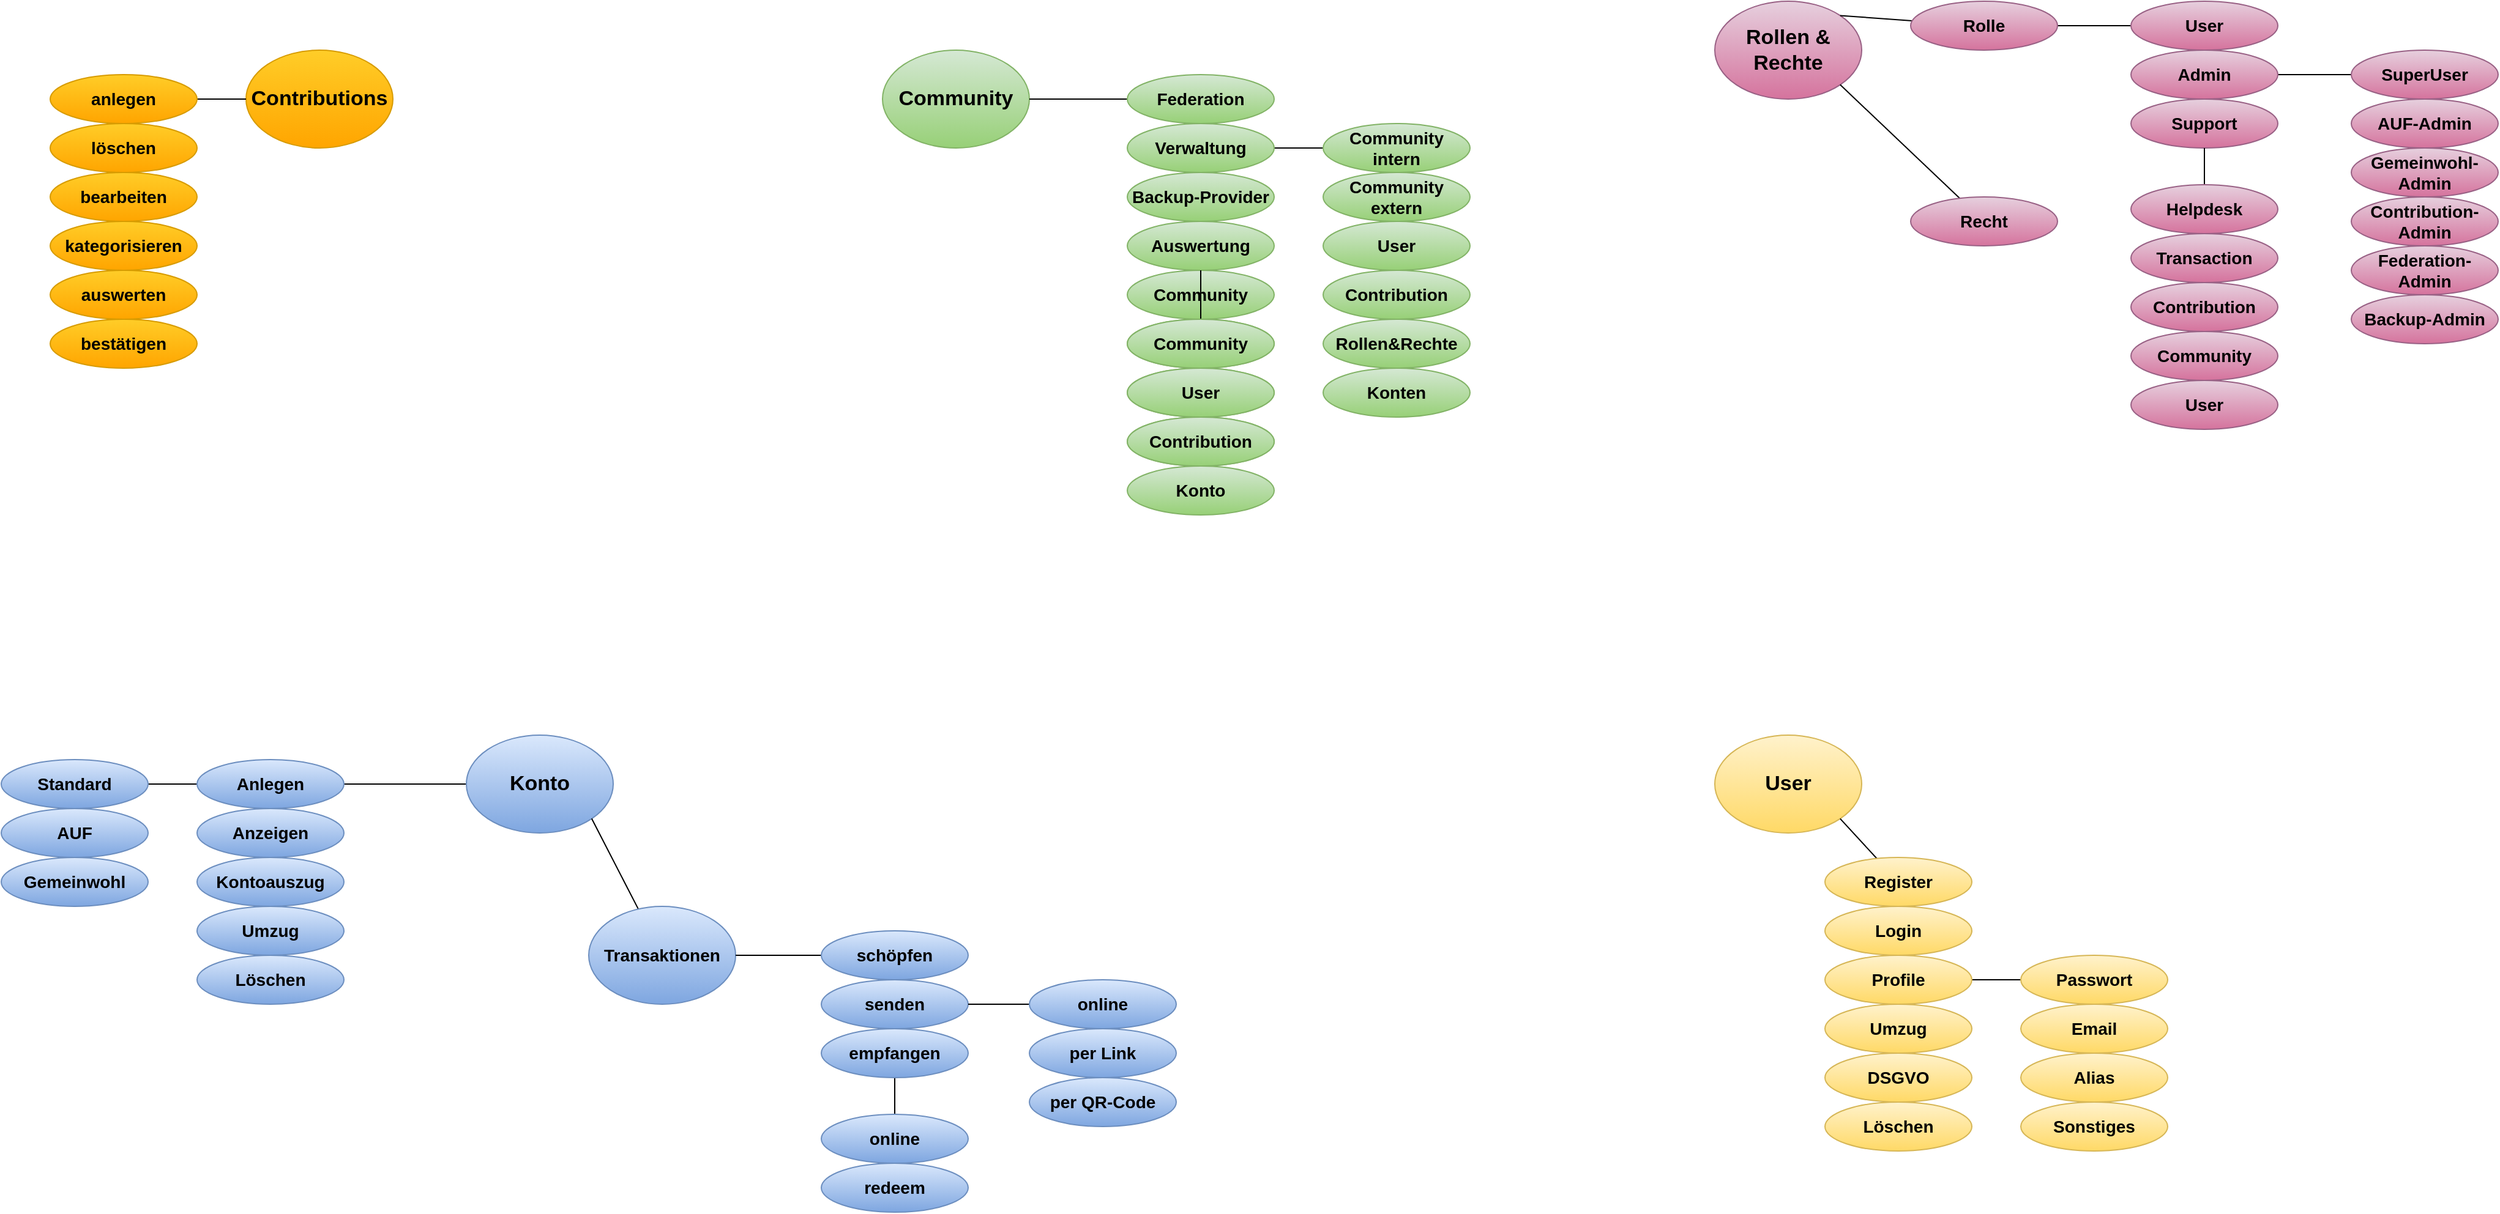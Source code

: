 <mxfile>
    <diagram id="RL0nU6kSSy2ttf3N9WEb" name="Seite-1">
        <mxGraphModel dx="2572" dy="1600" grid="1" gridSize="10" guides="1" tooltips="1" connect="1" arrows="1" fold="1" page="1" pageScale="1" pageWidth="2336" pageHeight="1654" math="0" shadow="0">
            <root>
                <mxCell id="0"/>
                <mxCell id="1" parent="0"/>
                <mxCell id="2" value="Community" style="ellipse;whiteSpace=wrap;html=1;fillColor=#d5e8d4;gradientColor=#97d077;strokeColor=#82b366;fontSize=17;fontStyle=1" vertex="1" parent="1">
                    <mxGeometry x="800" y="240" width="120" height="80" as="geometry"/>
                </mxCell>
                <mxCell id="3" value="User" style="ellipse;whiteSpace=wrap;html=1;fillColor=#fff2cc;gradientColor=#ffd966;strokeColor=#d6b656;fontSize=17;fontStyle=1" vertex="1" parent="1">
                    <mxGeometry x="1480" y="800" width="120" height="80" as="geometry"/>
                </mxCell>
                <mxCell id="4" value="Rollen &amp;amp; Rechte" style="ellipse;whiteSpace=wrap;html=1;fillColor=#e6d0de;gradientColor=#d5739d;strokeColor=#996185;fontSize=17;fontStyle=1" vertex="1" parent="1">
                    <mxGeometry x="1480" y="200" width="120" height="80" as="geometry"/>
                </mxCell>
                <mxCell id="28" style="edgeStyle=none;html=1;entryX=1;entryY=0.5;entryDx=0;entryDy=0;fontSize=14;endArrow=none;endFill=0;" edge="1" parent="1" source="5" target="23">
                    <mxGeometry relative="1" as="geometry"/>
                </mxCell>
                <mxCell id="5" value="Konto" style="ellipse;whiteSpace=wrap;html=1;fillColor=#dae8fc;gradientColor=#7ea6e0;strokeColor=#6c8ebf;fontSize=17;fontStyle=1" vertex="1" parent="1">
                    <mxGeometry x="460" y="800" width="120" height="80" as="geometry"/>
                </mxCell>
                <mxCell id="6" value="Contributions" style="ellipse;whiteSpace=wrap;html=1;fillColor=#ffcd28;gradientColor=#ffa500;strokeColor=#d79b00;fontSize=17;fontStyle=1" vertex="1" parent="1">
                    <mxGeometry x="280" y="240" width="120" height="80" as="geometry"/>
                </mxCell>
                <mxCell id="8" style="edgeStyle=none;html=1;entryX=1;entryY=1;entryDx=0;entryDy=0;fontSize=15;endArrow=none;endFill=0;" edge="1" parent="1" source="7" target="5">
                    <mxGeometry relative="1" as="geometry"/>
                </mxCell>
                <mxCell id="7" value="Transaktionen" style="ellipse;whiteSpace=wrap;html=1;fillColor=#dae8fc;gradientColor=#7ea6e0;strokeColor=#6c8ebf;fontSize=14;fontStyle=1" vertex="1" parent="1">
                    <mxGeometry x="560" y="940" width="120" height="80" as="geometry"/>
                </mxCell>
                <mxCell id="10" style="edgeStyle=none;html=1;entryX=1;entryY=0.5;entryDx=0;entryDy=0;fontSize=14;endArrow=none;endFill=0;" edge="1" parent="1" source="9" target="2">
                    <mxGeometry relative="1" as="geometry"/>
                </mxCell>
                <mxCell id="9" value="Federation" style="ellipse;whiteSpace=wrap;html=1;fillColor=#d5e8d4;gradientColor=#97d077;strokeColor=#82b366;fontSize=14;fontStyle=1" vertex="1" parent="1">
                    <mxGeometry x="1000" y="260" width="120" height="40" as="geometry"/>
                </mxCell>
                <mxCell id="19" style="edgeStyle=none;html=1;entryX=1;entryY=1;entryDx=0;entryDy=0;fontSize=14;endArrow=none;endFill=0;" edge="1" parent="1" source="11" target="3">
                    <mxGeometry relative="1" as="geometry"/>
                </mxCell>
                <mxCell id="11" value="Register" style="ellipse;whiteSpace=wrap;html=1;fillColor=#fff2cc;gradientColor=#ffd966;strokeColor=#d6b656;fontSize=14;fontStyle=1" vertex="1" parent="1">
                    <mxGeometry x="1570" y="900" width="120" height="40" as="geometry"/>
                </mxCell>
                <mxCell id="12" value="Login" style="ellipse;whiteSpace=wrap;html=1;fillColor=#fff2cc;gradientColor=#ffd966;strokeColor=#d6b656;fontSize=14;fontStyle=1" vertex="1" parent="1">
                    <mxGeometry x="1570" y="940" width="120" height="40" as="geometry"/>
                </mxCell>
                <mxCell id="18" style="edgeStyle=none;html=1;entryX=0;entryY=0.5;entryDx=0;entryDy=0;fontSize=14;endArrow=none;endFill=0;" edge="1" parent="1" source="13" target="14">
                    <mxGeometry relative="1" as="geometry"/>
                </mxCell>
                <mxCell id="13" value="Profile" style="ellipse;whiteSpace=wrap;html=1;fillColor=#fff2cc;gradientColor=#ffd966;strokeColor=#d6b656;fontSize=14;fontStyle=1" vertex="1" parent="1">
                    <mxGeometry x="1570" y="980" width="120" height="40" as="geometry"/>
                </mxCell>
                <mxCell id="14" value="Passwort" style="ellipse;whiteSpace=wrap;html=1;fillColor=#fff2cc;gradientColor=#ffd966;strokeColor=#d6b656;fontSize=14;fontStyle=1" vertex="1" parent="1">
                    <mxGeometry x="1730" y="980" width="120" height="40" as="geometry"/>
                </mxCell>
                <mxCell id="15" value="Email" style="ellipse;whiteSpace=wrap;html=1;fillColor=#fff2cc;gradientColor=#ffd966;strokeColor=#d6b656;fontSize=14;fontStyle=1" vertex="1" parent="1">
                    <mxGeometry x="1730" y="1020" width="120" height="40" as="geometry"/>
                </mxCell>
                <mxCell id="16" value="Alias" style="ellipse;whiteSpace=wrap;html=1;fillColor=#fff2cc;gradientColor=#ffd966;strokeColor=#d6b656;fontSize=14;fontStyle=1" vertex="1" parent="1">
                    <mxGeometry x="1730" y="1060" width="120" height="40" as="geometry"/>
                </mxCell>
                <mxCell id="17" value="Sonstiges" style="ellipse;whiteSpace=wrap;html=1;fillColor=#fff2cc;gradientColor=#ffd966;strokeColor=#d6b656;fontSize=14;fontStyle=1" vertex="1" parent="1">
                    <mxGeometry x="1730" y="1100" width="120" height="40" as="geometry"/>
                </mxCell>
                <mxCell id="20" value="Umzug" style="ellipse;whiteSpace=wrap;html=1;fillColor=#fff2cc;gradientColor=#ffd966;strokeColor=#d6b656;fontSize=14;fontStyle=1" vertex="1" parent="1">
                    <mxGeometry x="1570" y="1020" width="120" height="40" as="geometry"/>
                </mxCell>
                <mxCell id="21" value="DSGVO" style="ellipse;whiteSpace=wrap;html=1;fillColor=#fff2cc;gradientColor=#ffd966;strokeColor=#d6b656;fontSize=14;fontStyle=1" vertex="1" parent="1">
                    <mxGeometry x="1570" y="1060" width="120" height="40" as="geometry"/>
                </mxCell>
                <mxCell id="22" value="Löschen" style="ellipse;whiteSpace=wrap;html=1;fillColor=#fff2cc;gradientColor=#ffd966;strokeColor=#d6b656;fontSize=14;fontStyle=1" vertex="1" parent="1">
                    <mxGeometry x="1570" y="1100" width="120" height="40" as="geometry"/>
                </mxCell>
                <mxCell id="30" style="edgeStyle=none;html=1;entryX=1;entryY=0.5;entryDx=0;entryDy=0;fontSize=14;endArrow=none;endFill=0;" edge="1" parent="1" source="23" target="29">
                    <mxGeometry relative="1" as="geometry"/>
                </mxCell>
                <mxCell id="23" value="Anlegen" style="ellipse;whiteSpace=wrap;html=1;fillColor=#dae8fc;gradientColor=#7ea6e0;strokeColor=#6c8ebf;fontSize=14;fontStyle=1" vertex="1" parent="1">
                    <mxGeometry x="240" y="820" width="120" height="40" as="geometry"/>
                </mxCell>
                <mxCell id="24" value="Anzeigen" style="ellipse;whiteSpace=wrap;html=1;fillColor=#dae8fc;gradientColor=#7ea6e0;strokeColor=#6c8ebf;fontSize=14;fontStyle=1" vertex="1" parent="1">
                    <mxGeometry x="240" y="860" width="120" height="40" as="geometry"/>
                </mxCell>
                <mxCell id="25" value="Kontoauszug" style="ellipse;whiteSpace=wrap;html=1;fillColor=#dae8fc;gradientColor=#7ea6e0;strokeColor=#6c8ebf;fontSize=14;fontStyle=1" vertex="1" parent="1">
                    <mxGeometry x="240" y="900" width="120" height="40" as="geometry"/>
                </mxCell>
                <mxCell id="26" value="Umzug" style="ellipse;whiteSpace=wrap;html=1;fillColor=#dae8fc;gradientColor=#7ea6e0;strokeColor=#6c8ebf;fontSize=14;fontStyle=1" vertex="1" parent="1">
                    <mxGeometry x="240" y="940" width="120" height="40" as="geometry"/>
                </mxCell>
                <mxCell id="27" value="Löschen" style="ellipse;whiteSpace=wrap;html=1;fillColor=#dae8fc;gradientColor=#7ea6e0;strokeColor=#6c8ebf;fontSize=14;fontStyle=1" vertex="1" parent="1">
                    <mxGeometry x="240" y="980" width="120" height="40" as="geometry"/>
                </mxCell>
                <mxCell id="29" value="Standard" style="ellipse;whiteSpace=wrap;html=1;fillColor=#dae8fc;gradientColor=#7ea6e0;strokeColor=#6c8ebf;fontSize=14;fontStyle=1" vertex="1" parent="1">
                    <mxGeometry x="80" y="820" width="120" height="40" as="geometry"/>
                </mxCell>
                <mxCell id="31" value="AUF" style="ellipse;whiteSpace=wrap;html=1;fillColor=#dae8fc;gradientColor=#7ea6e0;strokeColor=#6c8ebf;fontSize=14;fontStyle=1" vertex="1" parent="1">
                    <mxGeometry x="80" y="860" width="120" height="40" as="geometry"/>
                </mxCell>
                <mxCell id="32" value="Gemeinwohl" style="ellipse;whiteSpace=wrap;html=1;fillColor=#dae8fc;gradientColor=#7ea6e0;strokeColor=#6c8ebf;fontSize=14;fontStyle=1" vertex="1" parent="1">
                    <mxGeometry x="80" y="900" width="120" height="40" as="geometry"/>
                </mxCell>
                <mxCell id="34" style="edgeStyle=none;html=1;entryX=1;entryY=0.5;entryDx=0;entryDy=0;fontSize=14;endArrow=none;endFill=0;exitX=0;exitY=0.5;exitDx=0;exitDy=0;" edge="1" parent="1" source="36" target="7">
                    <mxGeometry relative="1" as="geometry"/>
                </mxCell>
                <mxCell id="33" value="senden" style="ellipse;whiteSpace=wrap;html=1;fillColor=#dae8fc;gradientColor=#7ea6e0;strokeColor=#6c8ebf;fontSize=14;fontStyle=1" vertex="1" parent="1">
                    <mxGeometry x="750" y="1000" width="120" height="40" as="geometry"/>
                </mxCell>
                <mxCell id="85" style="edgeStyle=none;html=1;entryX=0.5;entryY=0;entryDx=0;entryDy=0;fontSize=14;endArrow=none;endFill=0;" edge="1" parent="1" source="35" target="83">
                    <mxGeometry relative="1" as="geometry"/>
                </mxCell>
                <mxCell id="35" value="empfangen" style="ellipse;whiteSpace=wrap;html=1;fillColor=#dae8fc;gradientColor=#7ea6e0;strokeColor=#6c8ebf;fontSize=14;fontStyle=1" vertex="1" parent="1">
                    <mxGeometry x="750" y="1040" width="120" height="40" as="geometry"/>
                </mxCell>
                <mxCell id="36" value="schöpfen" style="ellipse;whiteSpace=wrap;html=1;fillColor=#dae8fc;gradientColor=#7ea6e0;strokeColor=#6c8ebf;fontSize=14;fontStyle=1" vertex="1" parent="1">
                    <mxGeometry x="750" y="960" width="120" height="40" as="geometry"/>
                </mxCell>
                <mxCell id="44" style="edgeStyle=none;html=1;entryX=1;entryY=0;entryDx=0;entryDy=0;fontSize=14;endArrow=none;endFill=0;" edge="1" parent="1" source="37" target="4">
                    <mxGeometry relative="1" as="geometry"/>
                </mxCell>
                <mxCell id="46" style="edgeStyle=none;html=1;entryX=0;entryY=0.5;entryDx=0;entryDy=0;fontSize=14;endArrow=none;endFill=0;" edge="1" parent="1" source="37" target="39">
                    <mxGeometry relative="1" as="geometry"/>
                </mxCell>
                <mxCell id="37" value="Rolle" style="ellipse;whiteSpace=wrap;html=1;fillColor=#e6d0de;gradientColor=#d5739d;strokeColor=#996185;fontSize=14;fontStyle=1" vertex="1" parent="1">
                    <mxGeometry x="1640" y="200" width="120" height="40" as="geometry"/>
                </mxCell>
                <mxCell id="45" style="edgeStyle=none;html=1;entryX=1;entryY=1;entryDx=0;entryDy=0;fontSize=14;endArrow=none;endFill=0;" edge="1" parent="1" source="38" target="4">
                    <mxGeometry relative="1" as="geometry"/>
                </mxCell>
                <mxCell id="38" value="Recht" style="ellipse;whiteSpace=wrap;html=1;fillColor=#e6d0de;gradientColor=#d5739d;strokeColor=#996185;fontSize=14;fontStyle=1" vertex="1" parent="1">
                    <mxGeometry x="1640" y="360" width="120" height="40" as="geometry"/>
                </mxCell>
                <mxCell id="39" value="User" style="ellipse;whiteSpace=wrap;html=1;fillColor=#e6d0de;gradientColor=#d5739d;strokeColor=#996185;fontSize=14;fontStyle=1" vertex="1" parent="1">
                    <mxGeometry x="1820" y="200" width="120" height="40" as="geometry"/>
                </mxCell>
                <mxCell id="47" style="edgeStyle=none;html=1;entryX=0;entryY=0.5;entryDx=0;entryDy=0;fontSize=14;endArrow=none;endFill=0;" edge="1" parent="1" source="40" target="41">
                    <mxGeometry relative="1" as="geometry"/>
                </mxCell>
                <mxCell id="40" value="Admin" style="ellipse;whiteSpace=wrap;html=1;fillColor=#e6d0de;gradientColor=#d5739d;strokeColor=#996185;fontSize=14;fontStyle=1" vertex="1" parent="1">
                    <mxGeometry x="1820" y="240" width="120" height="40" as="geometry"/>
                </mxCell>
                <mxCell id="41" value="SuperUser" style="ellipse;whiteSpace=wrap;html=1;fillColor=#e6d0de;gradientColor=#d5739d;strokeColor=#996185;fontSize=14;fontStyle=1" vertex="1" parent="1">
                    <mxGeometry x="2000" y="240" width="120" height="40" as="geometry"/>
                </mxCell>
                <mxCell id="42" value="Support" style="ellipse;whiteSpace=wrap;html=1;fillColor=#e6d0de;gradientColor=#d5739d;strokeColor=#996185;fontSize=14;fontStyle=1" vertex="1" parent="1">
                    <mxGeometry x="1820" y="280" width="120" height="40" as="geometry"/>
                </mxCell>
                <mxCell id="43" value="AUF-Admin" style="ellipse;whiteSpace=wrap;html=1;fillColor=#e6d0de;gradientColor=#d5739d;strokeColor=#996185;fontSize=14;fontStyle=1" vertex="1" parent="1">
                    <mxGeometry x="2000" y="280" width="120" height="40" as="geometry"/>
                </mxCell>
                <mxCell id="48" value="Gemeinwohl-Admin" style="ellipse;whiteSpace=wrap;html=1;fillColor=#e6d0de;gradientColor=#d5739d;strokeColor=#996185;fontSize=14;fontStyle=1" vertex="1" parent="1">
                    <mxGeometry x="2000" y="320" width="120" height="40" as="geometry"/>
                </mxCell>
                <mxCell id="49" value="Contribution-Admin" style="ellipse;whiteSpace=wrap;html=1;fillColor=#e6d0de;gradientColor=#d5739d;strokeColor=#996185;fontSize=14;fontStyle=1" vertex="1" parent="1">
                    <mxGeometry x="2000" y="360" width="120" height="40" as="geometry"/>
                </mxCell>
                <mxCell id="50" value="Federation-Admin" style="ellipse;whiteSpace=wrap;html=1;fillColor=#e6d0de;gradientColor=#d5739d;strokeColor=#996185;fontSize=14;fontStyle=1" vertex="1" parent="1">
                    <mxGeometry x="2000" y="400" width="120" height="40" as="geometry"/>
                </mxCell>
                <mxCell id="51" value="Backup-Admin" style="ellipse;whiteSpace=wrap;html=1;fillColor=#e6d0de;gradientColor=#d5739d;strokeColor=#996185;fontSize=14;fontStyle=1" vertex="1" parent="1">
                    <mxGeometry x="2000" y="440" width="120" height="40" as="geometry"/>
                </mxCell>
                <mxCell id="57" style="edgeStyle=none;html=1;entryX=0.5;entryY=1;entryDx=0;entryDy=0;fontSize=14;endArrow=none;endFill=0;" edge="1" parent="1" source="52" target="42">
                    <mxGeometry relative="1" as="geometry"/>
                </mxCell>
                <mxCell id="52" value="Helpdesk" style="ellipse;whiteSpace=wrap;html=1;fillColor=#e6d0de;gradientColor=#d5739d;strokeColor=#996185;fontSize=14;fontStyle=1" vertex="1" parent="1">
                    <mxGeometry x="1820" y="350" width="120" height="40" as="geometry"/>
                </mxCell>
                <mxCell id="53" value="Transaction" style="ellipse;whiteSpace=wrap;html=1;fillColor=#e6d0de;gradientColor=#d5739d;strokeColor=#996185;fontSize=14;fontStyle=1" vertex="1" parent="1">
                    <mxGeometry x="1820" y="390" width="120" height="40" as="geometry"/>
                </mxCell>
                <mxCell id="54" value="Contribution" style="ellipse;whiteSpace=wrap;html=1;fillColor=#e6d0de;gradientColor=#d5739d;strokeColor=#996185;fontSize=14;fontStyle=1" vertex="1" parent="1">
                    <mxGeometry x="1820" y="430" width="120" height="40" as="geometry"/>
                </mxCell>
                <mxCell id="55" value="Community" style="ellipse;whiteSpace=wrap;html=1;fillColor=#e6d0de;gradientColor=#d5739d;strokeColor=#996185;fontSize=14;fontStyle=1" vertex="1" parent="1">
                    <mxGeometry x="1820" y="470" width="120" height="40" as="geometry"/>
                </mxCell>
                <mxCell id="56" value="User" style="ellipse;whiteSpace=wrap;html=1;fillColor=#e6d0de;gradientColor=#d5739d;strokeColor=#996185;fontSize=14;fontStyle=1" vertex="1" parent="1">
                    <mxGeometry x="1820" y="510" width="120" height="40" as="geometry"/>
                </mxCell>
                <mxCell id="64" style="edgeStyle=none;html=1;entryX=0;entryY=0.5;entryDx=0;entryDy=0;fontSize=14;endArrow=none;endFill=0;" edge="1" parent="1" source="58" target="6">
                    <mxGeometry relative="1" as="geometry"/>
                </mxCell>
                <mxCell id="58" value="anlegen" style="ellipse;whiteSpace=wrap;html=1;fillColor=#ffcd28;gradientColor=#ffa500;strokeColor=#d79b00;fontSize=14;fontStyle=1" vertex="1" parent="1">
                    <mxGeometry x="120" y="260" width="120" height="40" as="geometry"/>
                </mxCell>
                <mxCell id="59" value="löschen" style="ellipse;whiteSpace=wrap;html=1;fillColor=#ffcd28;gradientColor=#ffa500;strokeColor=#d79b00;fontSize=14;fontStyle=1" vertex="1" parent="1">
                    <mxGeometry x="120" y="300" width="120" height="40" as="geometry"/>
                </mxCell>
                <mxCell id="60" value="bearbeiten" style="ellipse;whiteSpace=wrap;html=1;fillColor=#ffcd28;gradientColor=#ffa500;strokeColor=#d79b00;fontSize=14;fontStyle=1" vertex="1" parent="1">
                    <mxGeometry x="120" y="340" width="120" height="40" as="geometry"/>
                </mxCell>
                <mxCell id="61" value="kategorisieren" style="ellipse;whiteSpace=wrap;html=1;fillColor=#ffcd28;gradientColor=#ffa500;strokeColor=#d79b00;fontSize=14;fontStyle=1" vertex="1" parent="1">
                    <mxGeometry x="120" y="380" width="120" height="40" as="geometry"/>
                </mxCell>
                <mxCell id="62" value="auswerten" style="ellipse;whiteSpace=wrap;html=1;fillColor=#ffcd28;gradientColor=#ffa500;strokeColor=#d79b00;fontSize=14;fontStyle=1" vertex="1" parent="1">
                    <mxGeometry x="120" y="420" width="120" height="40" as="geometry"/>
                </mxCell>
                <mxCell id="63" value="bestätigen" style="ellipse;whiteSpace=wrap;html=1;fillColor=#ffcd28;gradientColor=#ffa500;strokeColor=#d79b00;fontSize=14;fontStyle=1" vertex="1" parent="1">
                    <mxGeometry x="120" y="460" width="120" height="40" as="geometry"/>
                </mxCell>
                <mxCell id="72" style="edgeStyle=none;html=1;entryX=0;entryY=0.5;entryDx=0;entryDy=0;fontSize=14;endArrow=none;endFill=0;" edge="1" parent="1" source="65" target="66">
                    <mxGeometry relative="1" as="geometry"/>
                </mxCell>
                <mxCell id="65" value="Verwaltung" style="ellipse;whiteSpace=wrap;html=1;fillColor=#d5e8d4;gradientColor=#97d077;strokeColor=#82b366;fontSize=14;fontStyle=1" vertex="1" parent="1">
                    <mxGeometry x="1000" y="300" width="120" height="40" as="geometry"/>
                </mxCell>
                <mxCell id="66" value="Community intern" style="ellipse;whiteSpace=wrap;html=1;fillColor=#d5e8d4;gradientColor=#97d077;strokeColor=#82b366;fontSize=14;fontStyle=1" vertex="1" parent="1">
                    <mxGeometry x="1160" y="300" width="120" height="40" as="geometry"/>
                </mxCell>
                <mxCell id="67" value="Community extern" style="ellipse;whiteSpace=wrap;html=1;fillColor=#d5e8d4;gradientColor=#97d077;strokeColor=#82b366;fontSize=14;fontStyle=1" vertex="1" parent="1">
                    <mxGeometry x="1160" y="340" width="120" height="40" as="geometry"/>
                </mxCell>
                <mxCell id="68" value="User" style="ellipse;whiteSpace=wrap;html=1;fillColor=#d5e8d4;gradientColor=#97d077;strokeColor=#82b366;fontSize=14;fontStyle=1" vertex="1" parent="1">
                    <mxGeometry x="1160" y="380" width="120" height="40" as="geometry"/>
                </mxCell>
                <mxCell id="69" value="Contribution" style="ellipse;whiteSpace=wrap;html=1;fillColor=#d5e8d4;gradientColor=#97d077;strokeColor=#82b366;fontSize=14;fontStyle=1" vertex="1" parent="1">
                    <mxGeometry x="1160" y="420" width="120" height="40" as="geometry"/>
                </mxCell>
                <mxCell id="70" value="Rollen&amp;amp;Rechte" style="ellipse;whiteSpace=wrap;html=1;fillColor=#d5e8d4;gradientColor=#97d077;strokeColor=#82b366;fontSize=14;fontStyle=1" vertex="1" parent="1">
                    <mxGeometry x="1160" y="460" width="120" height="40" as="geometry"/>
                </mxCell>
                <mxCell id="71" value="Konten" style="ellipse;whiteSpace=wrap;html=1;fillColor=#d5e8d4;gradientColor=#97d077;strokeColor=#82b366;fontSize=14;fontStyle=1" vertex="1" parent="1">
                    <mxGeometry x="1160" y="500" width="120" height="40" as="geometry"/>
                </mxCell>
                <mxCell id="73" value="Backup-Provider" style="ellipse;whiteSpace=wrap;html=1;fillColor=#d5e8d4;gradientColor=#97d077;strokeColor=#82b366;fontSize=14;fontStyle=1" vertex="1" parent="1">
                    <mxGeometry x="1000" y="340" width="120" height="40" as="geometry"/>
                </mxCell>
                <mxCell id="78" style="edgeStyle=none;html=1;entryX=0.5;entryY=1;entryDx=0;entryDy=0;fontSize=14;endArrow=none;endFill=0;" edge="1" parent="1" source="74" target="73">
                    <mxGeometry relative="1" as="geometry"/>
                </mxCell>
                <mxCell id="74" value="Community" style="ellipse;whiteSpace=wrap;html=1;fillColor=#d5e8d4;gradientColor=#97d077;strokeColor=#82b366;fontSize=14;fontStyle=1" vertex="1" parent="1">
                    <mxGeometry x="1000" y="420" width="120" height="40" as="geometry"/>
                </mxCell>
                <mxCell id="75" value="User" style="ellipse;whiteSpace=wrap;html=1;fillColor=#d5e8d4;gradientColor=#97d077;strokeColor=#82b366;fontSize=14;fontStyle=1" vertex="1" parent="1">
                    <mxGeometry x="1000" y="460" width="120" height="40" as="geometry"/>
                </mxCell>
                <mxCell id="76" value="Contribution" style="ellipse;whiteSpace=wrap;html=1;fillColor=#d5e8d4;gradientColor=#97d077;strokeColor=#82b366;fontSize=14;fontStyle=1" vertex="1" parent="1">
                    <mxGeometry x="1000" y="500" width="120" height="40" as="geometry"/>
                </mxCell>
                <mxCell id="77" value="Konto" style="ellipse;whiteSpace=wrap;html=1;fillColor=#d5e8d4;gradientColor=#97d077;strokeColor=#82b366;fontSize=14;fontStyle=1" vertex="1" parent="1">
                    <mxGeometry x="1000" y="540" width="120" height="40" as="geometry"/>
                </mxCell>
                <mxCell id="82" style="edgeStyle=none;html=1;entryX=1;entryY=0.5;entryDx=0;entryDy=0;fontSize=14;endArrow=none;endFill=0;" edge="1" parent="1" source="79" target="33">
                    <mxGeometry relative="1" as="geometry"/>
                </mxCell>
                <mxCell id="79" value="online" style="ellipse;whiteSpace=wrap;html=1;fillColor=#dae8fc;gradientColor=#7ea6e0;strokeColor=#6c8ebf;fontSize=14;fontStyle=1" vertex="1" parent="1">
                    <mxGeometry x="920" y="1000" width="120" height="40" as="geometry"/>
                </mxCell>
                <mxCell id="80" value="per Link" style="ellipse;whiteSpace=wrap;html=1;fillColor=#dae8fc;gradientColor=#7ea6e0;strokeColor=#6c8ebf;fontSize=14;fontStyle=1" vertex="1" parent="1">
                    <mxGeometry x="920" y="1040" width="120" height="40" as="geometry"/>
                </mxCell>
                <mxCell id="81" value="per QR-Code" style="ellipse;whiteSpace=wrap;html=1;fillColor=#dae8fc;gradientColor=#7ea6e0;strokeColor=#6c8ebf;fontSize=14;fontStyle=1" vertex="1" parent="1">
                    <mxGeometry x="920" y="1080" width="120" height="40" as="geometry"/>
                </mxCell>
                <mxCell id="83" value="online" style="ellipse;whiteSpace=wrap;html=1;fillColor=#dae8fc;gradientColor=#7ea6e0;strokeColor=#6c8ebf;fontSize=14;fontStyle=1" vertex="1" parent="1">
                    <mxGeometry x="750" y="1110" width="120" height="40" as="geometry"/>
                </mxCell>
                <mxCell id="84" value="redeem" style="ellipse;whiteSpace=wrap;html=1;fillColor=#dae8fc;gradientColor=#7ea6e0;strokeColor=#6c8ebf;fontSize=14;fontStyle=1" vertex="1" parent="1">
                    <mxGeometry x="750" y="1150" width="120" height="40" as="geometry"/>
                </mxCell>
                <mxCell id="86" value="Auswertung&lt;span style=&quot;color: rgba(0 , 0 , 0 , 0) ; font-family: monospace ; font-size: 0px ; font-weight: 400&quot;&gt;%3CmxGraphModel%3E%3Croot%3E%3CmxCell%20id%3D%220%22%2F%3E%3CmxCell%20id%3D%221%22%20parent%3D%220%22%2F%3E%3CmxCell%20id%3D%222%22%20value%3D%22Verwaltung%22%20style%3D%22ellipse%3BwhiteSpace%3Dwrap%3Bhtml%3D1%3BfillColor%3D%23d5e8d4%3BgradientColor%3D%2397d077%3BstrokeColor%3D%2382b366%3BfontSize%3D14%3BfontStyle%3D1%22%20vertex%3D%221%22%20parent%3D%221%22%3E%3CmxGeometry%20x%3D%221000%22%20y%3D%22300%22%20width%3D%22120%22%20height%3D%2240%22%20as%3D%22geometry%22%2F%3E%3C%2FmxCell%3E%3C%2Froot%3E%3C%2FmxGraphModel%3E&lt;/span&gt;" style="ellipse;whiteSpace=wrap;html=1;fillColor=#d5e8d4;gradientColor=#97d077;strokeColor=#82b366;fontSize=14;fontStyle=1" vertex="1" parent="1">
                    <mxGeometry x="1000" y="380" width="120" height="40" as="geometry"/>
                </mxCell>
                <mxCell id="87" style="edgeStyle=none;html=1;entryX=0.5;entryY=1;entryDx=0;entryDy=0;fontSize=14;endArrow=none;endFill=0;" edge="1" parent="1" source="88" target="86">
                    <mxGeometry relative="1" as="geometry"/>
                </mxCell>
                <mxCell id="88" value="Community" style="ellipse;whiteSpace=wrap;html=1;fillColor=#d5e8d4;gradientColor=#97d077;strokeColor=#82b366;fontSize=14;fontStyle=1" vertex="1" parent="1">
                    <mxGeometry x="1000" y="460" width="120" height="40" as="geometry"/>
                </mxCell>
                <mxCell id="89" value="User" style="ellipse;whiteSpace=wrap;html=1;fillColor=#d5e8d4;gradientColor=#97d077;strokeColor=#82b366;fontSize=14;fontStyle=1" vertex="1" parent="1">
                    <mxGeometry x="1000" y="500" width="120" height="40" as="geometry"/>
                </mxCell>
                <mxCell id="90" value="Contribution" style="ellipse;whiteSpace=wrap;html=1;fillColor=#d5e8d4;gradientColor=#97d077;strokeColor=#82b366;fontSize=14;fontStyle=1" vertex="1" parent="1">
                    <mxGeometry x="1000" y="540" width="120" height="40" as="geometry"/>
                </mxCell>
                <mxCell id="91" value="Konto" style="ellipse;whiteSpace=wrap;html=1;fillColor=#d5e8d4;gradientColor=#97d077;strokeColor=#82b366;fontSize=14;fontStyle=1" vertex="1" parent="1">
                    <mxGeometry x="1000" y="580" width="120" height="40" as="geometry"/>
                </mxCell>
            </root>
        </mxGraphModel>
    </diagram>
</mxfile>
